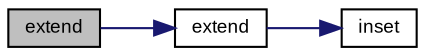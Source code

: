 digraph "extend"
{
  bgcolor="transparent";
  edge [fontname="Arial",fontsize="9",labelfontname="Arial",labelfontsize="9"];
  node [fontname="Arial",fontsize="9",shape=record];
  rankdir="LR";
  Node1 [label="extend",height=0.2,width=0.4,color="black", fillcolor="grey75", style="filled" fontcolor="black"];
  Node1 -> Node2 [color="midnightblue",fontsize="9",style="solid",fontname="Arial"];
  Node2 [label="extend",height=0.2,width=0.4,color="black",URL="$struct_v_s_t_g_u_i_1_1_c_rect.html#ac8a3adf41d502477036a5257e0eacad4"];
  Node2 -> Node3 [color="midnightblue",fontsize="9",style="solid",fontname="Arial"];
  Node3 [label="inset",height=0.2,width=0.4,color="black",URL="$struct_v_s_t_g_u_i_1_1_c_rect.html#a67f221f80f18e8bc5eaf06aa6d82aace"];
}
